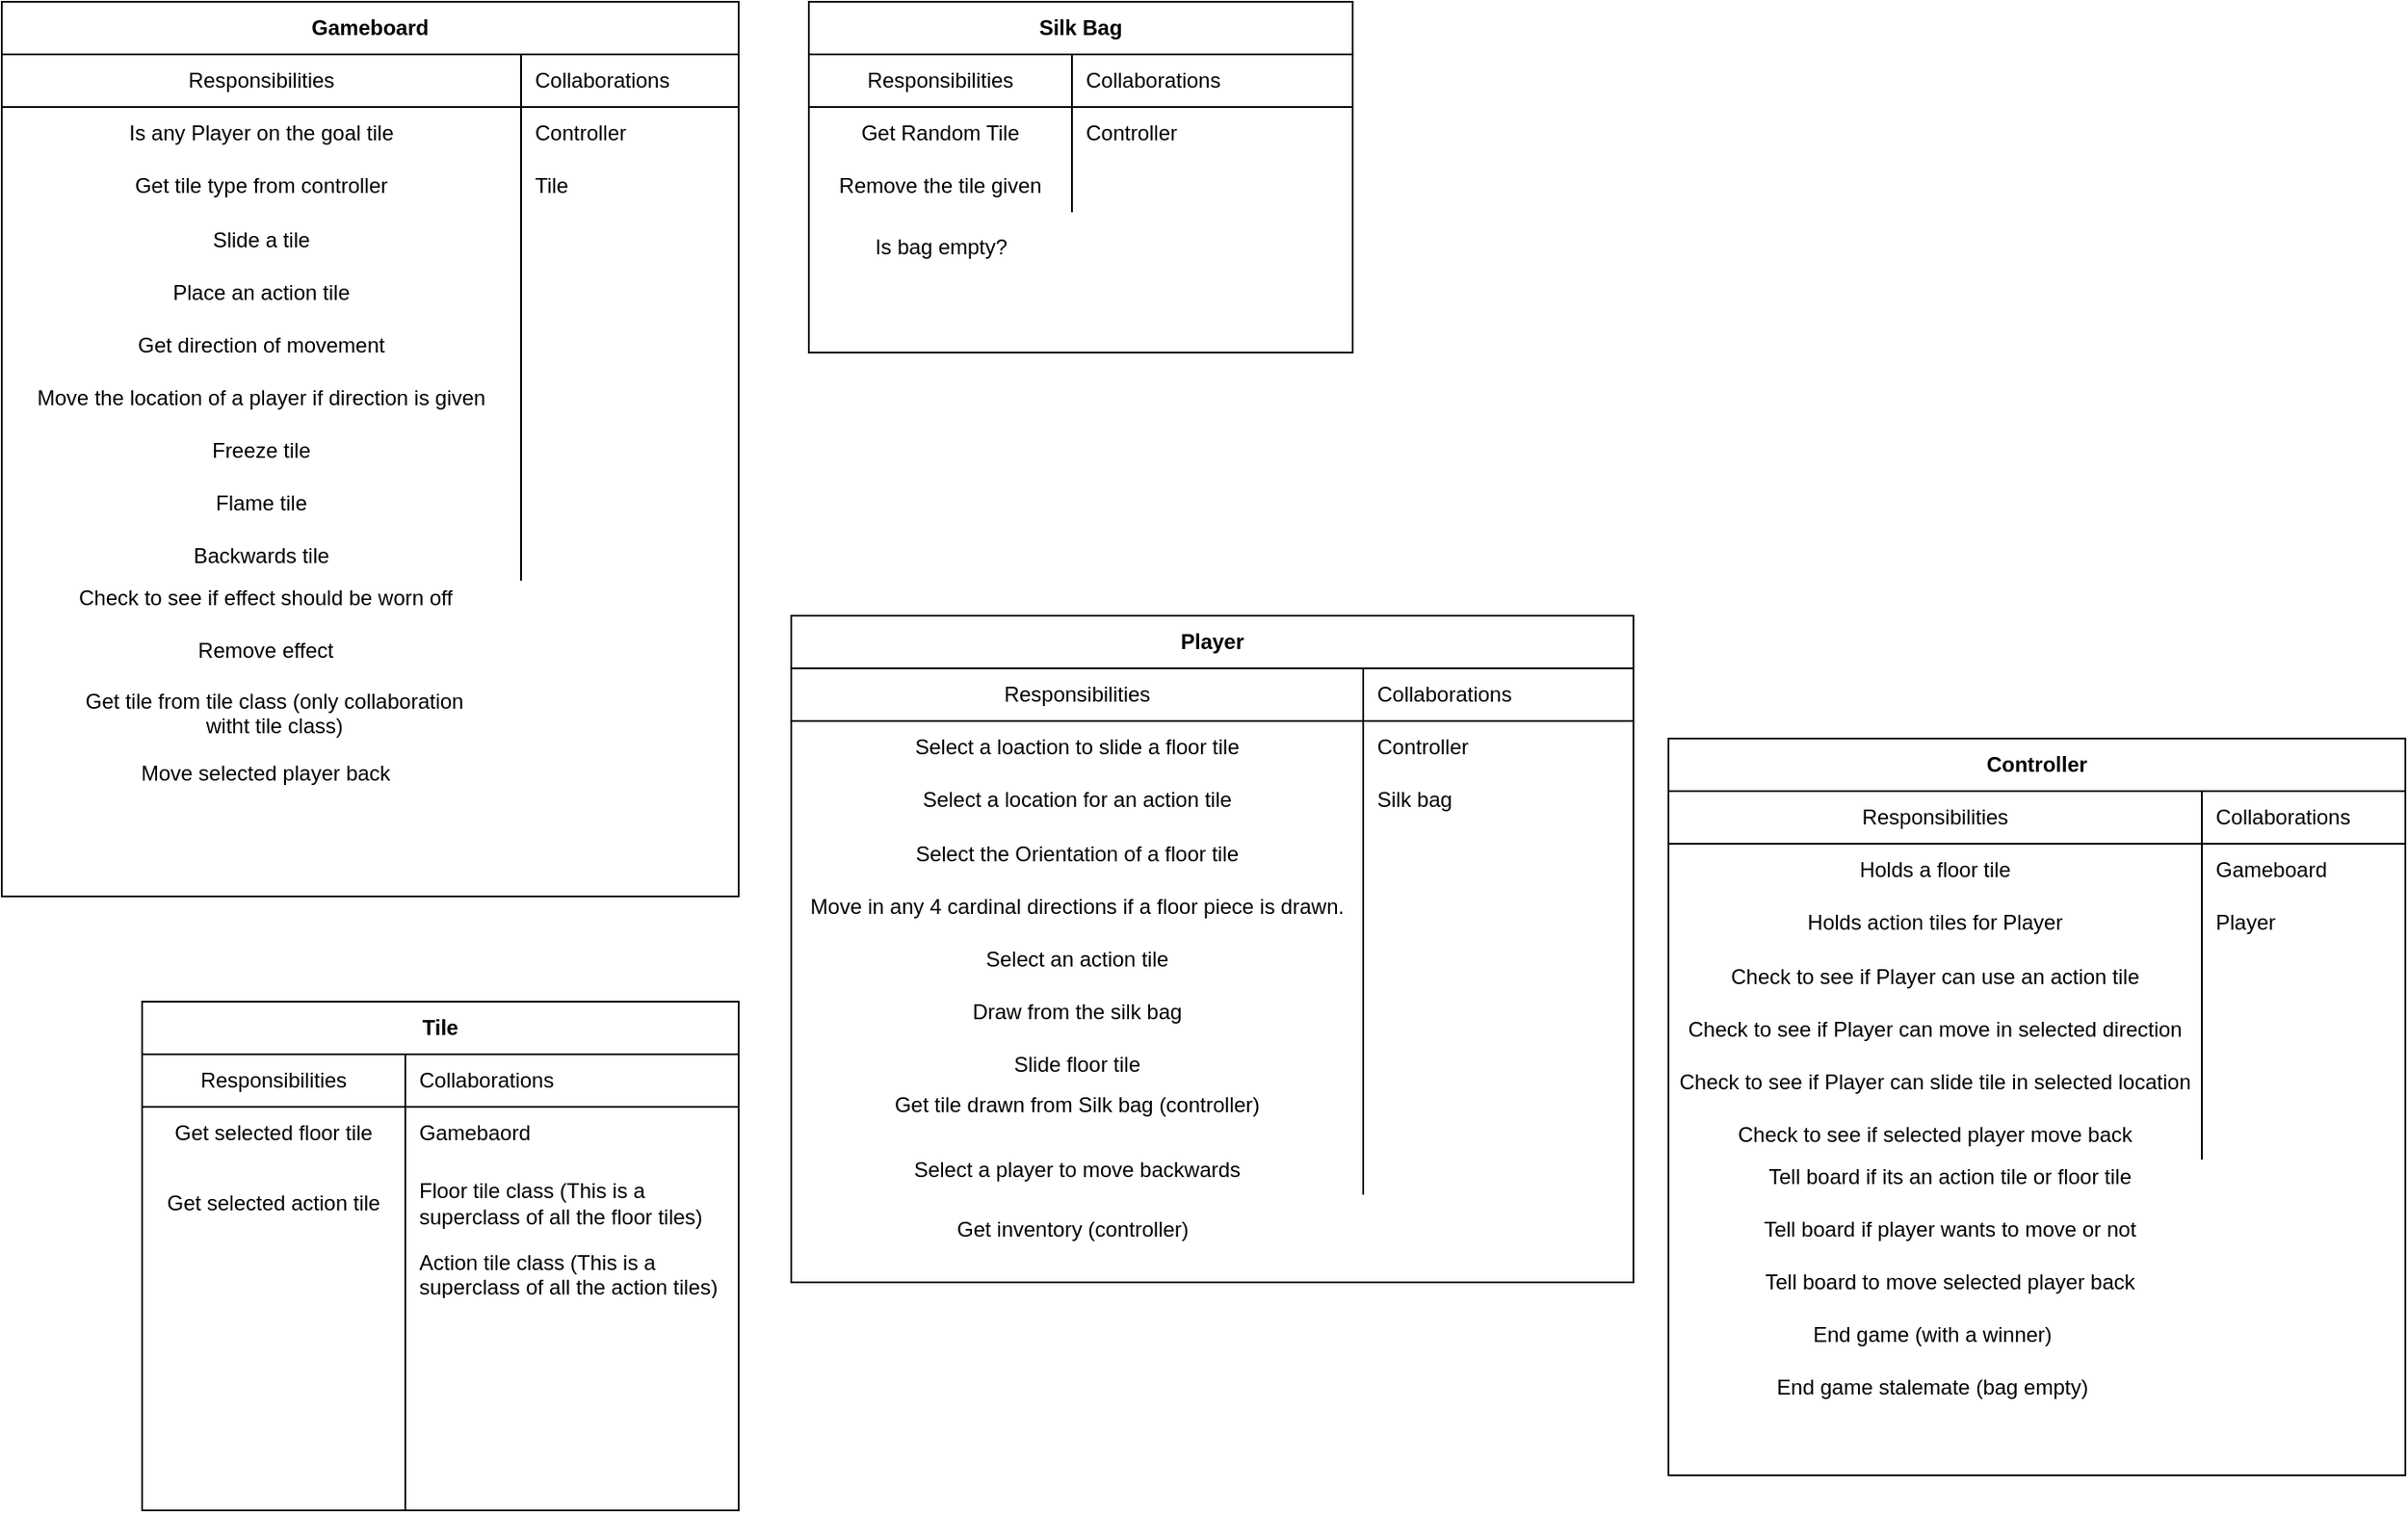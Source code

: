 <mxfile version="13.8.0" type="github"><diagram id="jdQ8MMCzgzIyr_RG6TEl" name="Page-1"><mxGraphModel dx="2062" dy="1161" grid="1" gridSize="10" guides="1" tooltips="1" connect="1" arrows="1" fold="1" page="1" pageScale="1" pageWidth="827" pageHeight="1169" math="0" shadow="0"><root><mxCell id="0"/><mxCell id="1" parent="0"/><mxCell id="tLHa-nuJV5bWE2vfmLjr-120" value="Controller" style="shape=table;html=1;whiteSpace=wrap;startSize=30;container=1;collapsible=0;childLayout=tableLayout;fixedRows=1;rowLines=0;fontStyle=1;align=center;" parent="1" vertex="1"><mxGeometry x="1040" y="460" width="420" height="420" as="geometry"/></mxCell><mxCell id="tLHa-nuJV5bWE2vfmLjr-121" value="" style="shape=partialRectangle;html=1;whiteSpace=wrap;collapsible=0;dropTarget=0;pointerEvents=0;fillColor=none;top=0;left=0;bottom=1;right=0;points=[[0,0.5],[1,0.5]];portConstraint=eastwest;" parent="tLHa-nuJV5bWE2vfmLjr-120" vertex="1"><mxGeometry y="30" width="420" height="30" as="geometry"/></mxCell><mxCell id="tLHa-nuJV5bWE2vfmLjr-122" value="Responsibilities" style="shape=partialRectangle;html=1;whiteSpace=wrap;connectable=0;fillColor=none;top=0;left=0;bottom=0;right=0;overflow=hidden;" parent="tLHa-nuJV5bWE2vfmLjr-121" vertex="1"><mxGeometry width="304" height="30" as="geometry"/></mxCell><mxCell id="tLHa-nuJV5bWE2vfmLjr-123" value="Collaborations" style="shape=partialRectangle;html=1;whiteSpace=wrap;connectable=0;fillColor=none;top=0;left=0;bottom=0;right=0;align=left;spacingLeft=6;overflow=hidden;" parent="tLHa-nuJV5bWE2vfmLjr-121" vertex="1"><mxGeometry x="304" width="116" height="30" as="geometry"/></mxCell><mxCell id="tLHa-nuJV5bWE2vfmLjr-124" value="" style="shape=partialRectangle;html=1;whiteSpace=wrap;collapsible=0;dropTarget=0;pointerEvents=0;fillColor=none;top=0;left=0;bottom=0;right=0;points=[[0,0.5],[1,0.5]];portConstraint=eastwest;" parent="tLHa-nuJV5bWE2vfmLjr-120" vertex="1"><mxGeometry y="60" width="420" height="30" as="geometry"/></mxCell><mxCell id="tLHa-nuJV5bWE2vfmLjr-125" value="Holds a floor tile" style="shape=partialRectangle;html=1;whiteSpace=wrap;connectable=0;fillColor=none;top=0;left=0;bottom=0;right=0;overflow=hidden;" parent="tLHa-nuJV5bWE2vfmLjr-124" vertex="1"><mxGeometry width="304" height="30" as="geometry"/></mxCell><mxCell id="tLHa-nuJV5bWE2vfmLjr-126" value="Gameboard" style="shape=partialRectangle;html=1;whiteSpace=wrap;connectable=0;fillColor=none;top=0;left=0;bottom=0;right=0;align=left;spacingLeft=6;overflow=hidden;" parent="tLHa-nuJV5bWE2vfmLjr-124" vertex="1"><mxGeometry x="304" width="116" height="30" as="geometry"/></mxCell><mxCell id="tLHa-nuJV5bWE2vfmLjr-127" value="" style="shape=partialRectangle;html=1;whiteSpace=wrap;collapsible=0;dropTarget=0;pointerEvents=0;fillColor=none;top=0;left=0;bottom=0;right=0;points=[[0,0.5],[1,0.5]];portConstraint=eastwest;" parent="tLHa-nuJV5bWE2vfmLjr-120" vertex="1"><mxGeometry y="90" width="420" height="30" as="geometry"/></mxCell><mxCell id="tLHa-nuJV5bWE2vfmLjr-128" value="Holds action tiles for Player" style="shape=partialRectangle;html=1;whiteSpace=wrap;connectable=0;fillColor=none;top=0;left=0;bottom=0;right=0;overflow=hidden;" parent="tLHa-nuJV5bWE2vfmLjr-127" vertex="1"><mxGeometry width="304" height="30" as="geometry"/></mxCell><mxCell id="tLHa-nuJV5bWE2vfmLjr-129" value="Player" style="shape=partialRectangle;html=1;whiteSpace=wrap;connectable=0;fillColor=none;top=0;left=0;bottom=0;right=0;align=left;spacingLeft=6;overflow=hidden;" parent="tLHa-nuJV5bWE2vfmLjr-127" vertex="1"><mxGeometry x="304" width="116" height="30" as="geometry"/></mxCell><mxCell id="tLHa-nuJV5bWE2vfmLjr-130" value="" style="shape=partialRectangle;collapsible=0;dropTarget=0;pointerEvents=0;fillColor=none;top=0;left=0;bottom=0;right=0;points=[[0,0.5],[1,0.5]];portConstraint=eastwest;align=left;" parent="tLHa-nuJV5bWE2vfmLjr-120" vertex="1"><mxGeometry y="120" width="420" height="30" as="geometry"/></mxCell><mxCell id="tLHa-nuJV5bWE2vfmLjr-131" value="Check to see if Player can use an action tile" style="shape=partialRectangle;connectable=0;fillColor=none;top=0;left=0;bottom=0;right=0;fontStyle=0;overflow=hidden;" parent="tLHa-nuJV5bWE2vfmLjr-130" vertex="1"><mxGeometry width="304" height="30" as="geometry"/></mxCell><mxCell id="tLHa-nuJV5bWE2vfmLjr-132" value="" style="shape=partialRectangle;connectable=0;fillColor=none;top=0;left=0;bottom=0;right=0;align=left;spacingLeft=6;fontStyle=0;overflow=hidden;" parent="tLHa-nuJV5bWE2vfmLjr-130" vertex="1"><mxGeometry x="304" width="116" height="30" as="geometry"/></mxCell><mxCell id="tLHa-nuJV5bWE2vfmLjr-133" value="" style="shape=partialRectangle;collapsible=0;dropTarget=0;pointerEvents=0;fillColor=none;top=0;left=0;bottom=0;right=0;points=[[0,0.5],[1,0.5]];portConstraint=eastwest;align=left;" parent="tLHa-nuJV5bWE2vfmLjr-120" vertex="1"><mxGeometry y="150" width="420" height="30" as="geometry"/></mxCell><mxCell id="tLHa-nuJV5bWE2vfmLjr-134" value="Check to see if Player can move in selected direction" style="shape=partialRectangle;connectable=0;fillColor=none;top=0;left=0;bottom=0;right=0;fontStyle=0;overflow=hidden;" parent="tLHa-nuJV5bWE2vfmLjr-133" vertex="1"><mxGeometry width="304" height="30" as="geometry"/></mxCell><mxCell id="tLHa-nuJV5bWE2vfmLjr-135" value="" style="shape=partialRectangle;connectable=0;fillColor=none;top=0;left=0;bottom=0;right=0;align=left;spacingLeft=6;fontStyle=0;overflow=hidden;" parent="tLHa-nuJV5bWE2vfmLjr-133" vertex="1"><mxGeometry x="304" width="116" height="30" as="geometry"/></mxCell><mxCell id="tLHa-nuJV5bWE2vfmLjr-136" value="" style="shape=partialRectangle;collapsible=0;dropTarget=0;pointerEvents=0;fillColor=none;top=0;left=0;bottom=0;right=0;points=[[0,0.5],[1,0.5]];portConstraint=eastwest;" parent="tLHa-nuJV5bWE2vfmLjr-120" vertex="1"><mxGeometry y="180" width="420" height="30" as="geometry"/></mxCell><mxCell id="tLHa-nuJV5bWE2vfmLjr-137" value="Check to see if Player can slide tile in selected location" style="shape=partialRectangle;connectable=0;fillColor=none;top=0;left=0;bottom=0;right=0;fontStyle=0;overflow=hidden;" parent="tLHa-nuJV5bWE2vfmLjr-136" vertex="1"><mxGeometry width="304" height="30" as="geometry"/></mxCell><mxCell id="tLHa-nuJV5bWE2vfmLjr-138" value="" style="shape=partialRectangle;connectable=0;fillColor=none;top=0;left=0;bottom=0;right=0;align=left;spacingLeft=6;fontStyle=0;overflow=hidden;" parent="tLHa-nuJV5bWE2vfmLjr-136" vertex="1"><mxGeometry x="304" width="116" height="30" as="geometry"/></mxCell><mxCell id="tLHa-nuJV5bWE2vfmLjr-139" value="" style="shape=partialRectangle;collapsible=0;dropTarget=0;pointerEvents=0;fillColor=none;top=0;left=0;bottom=0;right=0;points=[[0,0.5],[1,0.5]];portConstraint=eastwest;align=left;" parent="tLHa-nuJV5bWE2vfmLjr-120" vertex="1"><mxGeometry y="210" width="420" height="30" as="geometry"/></mxCell><mxCell id="tLHa-nuJV5bWE2vfmLjr-140" value="Check to see if selected player move back " style="shape=partialRectangle;connectable=0;fillColor=none;top=0;left=0;bottom=0;right=0;fontStyle=0;overflow=hidden;" parent="tLHa-nuJV5bWE2vfmLjr-139" vertex="1"><mxGeometry width="304" height="30" as="geometry"/></mxCell><mxCell id="tLHa-nuJV5bWE2vfmLjr-141" value="" style="shape=partialRectangle;connectable=0;fillColor=none;top=0;left=0;bottom=0;right=0;align=left;spacingLeft=6;fontStyle=0;overflow=hidden;" parent="tLHa-nuJV5bWE2vfmLjr-139" vertex="1"><mxGeometry x="304" width="116" height="30" as="geometry"/></mxCell><mxCell id="tLHa-nuJV5bWE2vfmLjr-1" value="Gameboard" style="shape=table;html=1;whiteSpace=wrap;startSize=30;container=1;collapsible=0;childLayout=tableLayout;fixedRows=1;rowLines=0;fontStyle=1;align=center;" parent="1" vertex="1"><mxGeometry x="90" y="40" width="420" height="510" as="geometry"/></mxCell><mxCell id="tLHa-nuJV5bWE2vfmLjr-2" value="" style="shape=partialRectangle;html=1;whiteSpace=wrap;collapsible=0;dropTarget=0;pointerEvents=0;fillColor=none;top=0;left=0;bottom=1;right=0;points=[[0,0.5],[1,0.5]];portConstraint=eastwest;" parent="tLHa-nuJV5bWE2vfmLjr-1" vertex="1"><mxGeometry y="30" width="420" height="30" as="geometry"/></mxCell><mxCell id="tLHa-nuJV5bWE2vfmLjr-3" value="Responsibilities" style="shape=partialRectangle;html=1;whiteSpace=wrap;connectable=0;fillColor=none;top=0;left=0;bottom=0;right=0;overflow=hidden;" parent="tLHa-nuJV5bWE2vfmLjr-2" vertex="1"><mxGeometry width="296" height="30" as="geometry"/></mxCell><mxCell id="tLHa-nuJV5bWE2vfmLjr-4" value="Collaborations" style="shape=partialRectangle;html=1;whiteSpace=wrap;connectable=0;fillColor=none;top=0;left=0;bottom=0;right=0;align=left;spacingLeft=6;overflow=hidden;" parent="tLHa-nuJV5bWE2vfmLjr-2" vertex="1"><mxGeometry x="296" width="124" height="30" as="geometry"/></mxCell><mxCell id="tLHa-nuJV5bWE2vfmLjr-5" value="" style="shape=partialRectangle;html=1;whiteSpace=wrap;collapsible=0;dropTarget=0;pointerEvents=0;fillColor=none;top=0;left=0;bottom=0;right=0;points=[[0,0.5],[1,0.5]];portConstraint=eastwest;" parent="tLHa-nuJV5bWE2vfmLjr-1" vertex="1"><mxGeometry y="60" width="420" height="30" as="geometry"/></mxCell><mxCell id="tLHa-nuJV5bWE2vfmLjr-6" value="Is any Player on the goal tile" style="shape=partialRectangle;html=1;whiteSpace=wrap;connectable=0;fillColor=none;top=0;left=0;bottom=0;right=0;overflow=hidden;" parent="tLHa-nuJV5bWE2vfmLjr-5" vertex="1"><mxGeometry width="296" height="30" as="geometry"/></mxCell><mxCell id="tLHa-nuJV5bWE2vfmLjr-7" value="Controller" style="shape=partialRectangle;html=1;whiteSpace=wrap;connectable=0;fillColor=none;top=0;left=0;bottom=0;right=0;align=left;spacingLeft=6;overflow=hidden;" parent="tLHa-nuJV5bWE2vfmLjr-5" vertex="1"><mxGeometry x="296" width="124" height="30" as="geometry"/></mxCell><mxCell id="tLHa-nuJV5bWE2vfmLjr-8" value="" style="shape=partialRectangle;html=1;whiteSpace=wrap;collapsible=0;dropTarget=0;pointerEvents=0;fillColor=none;top=0;left=0;bottom=0;right=0;points=[[0,0.5],[1,0.5]];portConstraint=eastwest;" parent="tLHa-nuJV5bWE2vfmLjr-1" vertex="1"><mxGeometry y="90" width="420" height="30" as="geometry"/></mxCell><mxCell id="tLHa-nuJV5bWE2vfmLjr-9" value="Get tile type from controller" style="shape=partialRectangle;html=1;whiteSpace=wrap;connectable=0;fillColor=none;top=0;left=0;bottom=0;right=0;overflow=hidden;" parent="tLHa-nuJV5bWE2vfmLjr-8" vertex="1"><mxGeometry width="296" height="30" as="geometry"/></mxCell><mxCell id="tLHa-nuJV5bWE2vfmLjr-10" value="Tile" style="shape=partialRectangle;html=1;whiteSpace=wrap;connectable=0;fillColor=none;top=0;left=0;bottom=0;right=0;align=left;spacingLeft=6;overflow=hidden;" parent="tLHa-nuJV5bWE2vfmLjr-8" vertex="1"><mxGeometry x="296" width="124" height="30" as="geometry"/></mxCell><mxCell id="tLHa-nuJV5bWE2vfmLjr-11" value="" style="shape=partialRectangle;collapsible=0;dropTarget=0;pointerEvents=0;fillColor=none;top=0;left=0;bottom=0;right=0;points=[[0,0.5],[1,0.5]];portConstraint=eastwest;align=left;" parent="tLHa-nuJV5bWE2vfmLjr-1" vertex="1"><mxGeometry y="120" width="420" height="30" as="geometry"/></mxCell><mxCell id="tLHa-nuJV5bWE2vfmLjr-12" value="Slide a tile" style="shape=partialRectangle;connectable=0;fillColor=none;top=0;left=0;bottom=0;right=0;fontStyle=0;overflow=hidden;" parent="tLHa-nuJV5bWE2vfmLjr-11" vertex="1"><mxGeometry width="296" height="30" as="geometry"/></mxCell><mxCell id="tLHa-nuJV5bWE2vfmLjr-13" value="" style="shape=partialRectangle;connectable=0;fillColor=none;top=0;left=0;bottom=0;right=0;align=left;spacingLeft=6;fontStyle=0;overflow=hidden;" parent="tLHa-nuJV5bWE2vfmLjr-11" vertex="1"><mxGeometry x="296" width="124" height="30" as="geometry"/></mxCell><mxCell id="tLHa-nuJV5bWE2vfmLjr-14" value="" style="shape=partialRectangle;collapsible=0;dropTarget=0;pointerEvents=0;fillColor=none;top=0;left=0;bottom=0;right=0;points=[[0,0.5],[1,0.5]];portConstraint=eastwest;align=left;" parent="tLHa-nuJV5bWE2vfmLjr-1" vertex="1"><mxGeometry y="150" width="420" height="30" as="geometry"/></mxCell><mxCell id="tLHa-nuJV5bWE2vfmLjr-15" value="Place an action tile" style="shape=partialRectangle;connectable=0;fillColor=none;top=0;left=0;bottom=0;right=0;fontStyle=0;overflow=hidden;" parent="tLHa-nuJV5bWE2vfmLjr-14" vertex="1"><mxGeometry width="296" height="30" as="geometry"/></mxCell><mxCell id="tLHa-nuJV5bWE2vfmLjr-16" value="" style="shape=partialRectangle;connectable=0;fillColor=none;top=0;left=0;bottom=0;right=0;align=left;spacingLeft=6;fontStyle=0;overflow=hidden;" parent="tLHa-nuJV5bWE2vfmLjr-14" vertex="1"><mxGeometry x="296" width="124" height="30" as="geometry"/></mxCell><mxCell id="tLHa-nuJV5bWE2vfmLjr-17" value="" style="shape=partialRectangle;collapsible=0;dropTarget=0;pointerEvents=0;fillColor=none;top=0;left=0;bottom=0;right=0;points=[[0,0.5],[1,0.5]];portConstraint=eastwest;" parent="tLHa-nuJV5bWE2vfmLjr-1" vertex="1"><mxGeometry y="180" width="420" height="30" as="geometry"/></mxCell><mxCell id="tLHa-nuJV5bWE2vfmLjr-18" value="Get direction of movement" style="shape=partialRectangle;connectable=0;fillColor=none;top=0;left=0;bottom=0;right=0;fontStyle=0;overflow=hidden;" parent="tLHa-nuJV5bWE2vfmLjr-17" vertex="1"><mxGeometry width="296" height="30" as="geometry"/></mxCell><mxCell id="tLHa-nuJV5bWE2vfmLjr-19" value="" style="shape=partialRectangle;connectable=0;fillColor=none;top=0;left=0;bottom=0;right=0;align=left;spacingLeft=6;fontStyle=0;overflow=hidden;" parent="tLHa-nuJV5bWE2vfmLjr-17" vertex="1"><mxGeometry x="296" width="124" height="30" as="geometry"/></mxCell><mxCell id="tLHa-nuJV5bWE2vfmLjr-20" value="" style="shape=partialRectangle;collapsible=0;dropTarget=0;pointerEvents=0;fillColor=none;top=0;left=0;bottom=0;right=0;points=[[0,0.5],[1,0.5]];portConstraint=eastwest;align=left;" parent="tLHa-nuJV5bWE2vfmLjr-1" vertex="1"><mxGeometry y="210" width="420" height="30" as="geometry"/></mxCell><mxCell id="tLHa-nuJV5bWE2vfmLjr-21" value="Move the location of a player if direction is given" style="shape=partialRectangle;connectable=0;fillColor=none;top=0;left=0;bottom=0;right=0;fontStyle=0;overflow=hidden;" parent="tLHa-nuJV5bWE2vfmLjr-20" vertex="1"><mxGeometry width="296" height="30" as="geometry"/></mxCell><mxCell id="tLHa-nuJV5bWE2vfmLjr-22" value="" style="shape=partialRectangle;connectable=0;fillColor=none;top=0;left=0;bottom=0;right=0;align=left;spacingLeft=6;fontStyle=0;overflow=hidden;" parent="tLHa-nuJV5bWE2vfmLjr-20" vertex="1"><mxGeometry x="296" width="124" height="30" as="geometry"/></mxCell><mxCell id="tLHa-nuJV5bWE2vfmLjr-23" value="" style="shape=partialRectangle;collapsible=0;dropTarget=0;pointerEvents=0;fillColor=none;top=0;left=0;bottom=0;right=0;points=[[0,0.5],[1,0.5]];portConstraint=eastwest;align=left;" parent="tLHa-nuJV5bWE2vfmLjr-1" vertex="1"><mxGeometry y="240" width="420" height="30" as="geometry"/></mxCell><mxCell id="tLHa-nuJV5bWE2vfmLjr-24" value="Freeze tile" style="shape=partialRectangle;connectable=0;fillColor=none;top=0;left=0;bottom=0;right=0;fontStyle=0;overflow=hidden;" parent="tLHa-nuJV5bWE2vfmLjr-23" vertex="1"><mxGeometry width="296" height="30" as="geometry"/></mxCell><mxCell id="tLHa-nuJV5bWE2vfmLjr-25" value="" style="shape=partialRectangle;connectable=0;fillColor=none;top=0;left=0;bottom=0;right=0;align=left;spacingLeft=6;fontStyle=0;overflow=hidden;" parent="tLHa-nuJV5bWE2vfmLjr-23" vertex="1"><mxGeometry x="296" width="124" height="30" as="geometry"/></mxCell><mxCell id="tLHa-nuJV5bWE2vfmLjr-26" value="" style="shape=partialRectangle;collapsible=0;dropTarget=0;pointerEvents=0;fillColor=none;top=0;left=0;bottom=0;right=0;points=[[0,0.5],[1,0.5]];portConstraint=eastwest;align=left;" parent="tLHa-nuJV5bWE2vfmLjr-1" vertex="1"><mxGeometry y="270" width="420" height="30" as="geometry"/></mxCell><mxCell id="tLHa-nuJV5bWE2vfmLjr-27" value="Flame tile" style="shape=partialRectangle;connectable=0;fillColor=none;top=0;left=0;bottom=0;right=0;fontStyle=0;overflow=hidden;" parent="tLHa-nuJV5bWE2vfmLjr-26" vertex="1"><mxGeometry width="296" height="30" as="geometry"/></mxCell><mxCell id="tLHa-nuJV5bWE2vfmLjr-28" value="" style="shape=partialRectangle;connectable=0;fillColor=none;top=0;left=0;bottom=0;right=0;align=left;spacingLeft=6;fontStyle=0;overflow=hidden;" parent="tLHa-nuJV5bWE2vfmLjr-26" vertex="1"><mxGeometry x="296" width="124" height="30" as="geometry"/></mxCell><mxCell id="tLHa-nuJV5bWE2vfmLjr-29" value="" style="shape=partialRectangle;collapsible=0;dropTarget=0;pointerEvents=0;fillColor=none;top=0;left=0;bottom=0;right=0;points=[[0,0.5],[1,0.5]];portConstraint=eastwest;align=left;" parent="tLHa-nuJV5bWE2vfmLjr-1" vertex="1"><mxGeometry y="300" width="420" height="30" as="geometry"/></mxCell><mxCell id="tLHa-nuJV5bWE2vfmLjr-30" value="Backwards tile" style="shape=partialRectangle;connectable=0;fillColor=none;top=0;left=0;bottom=0;right=0;fontStyle=0;overflow=hidden;" parent="tLHa-nuJV5bWE2vfmLjr-29" vertex="1"><mxGeometry width="296" height="30" as="geometry"/></mxCell><mxCell id="tLHa-nuJV5bWE2vfmLjr-31" value="" style="shape=partialRectangle;connectable=0;fillColor=none;top=0;left=0;bottom=0;right=0;align=left;spacingLeft=6;fontStyle=0;overflow=hidden;" parent="tLHa-nuJV5bWE2vfmLjr-29" vertex="1"><mxGeometry x="296" width="124" height="30" as="geometry"/></mxCell><mxCell id="tLHa-nuJV5bWE2vfmLjr-145" value="Tell board if player wants to move or not" style="text;html=1;align=center;verticalAlign=middle;resizable=0;points=[];autosize=1;" parent="1" vertex="1"><mxGeometry x="1085" y="730" width="230" height="20" as="geometry"/></mxCell><mxCell id="tLHa-nuJV5bWE2vfmLjr-146" value="Check to see if effect should be worn off" style="text;html=1;align=center;verticalAlign=middle;resizable=0;points=[];autosize=1;" parent="1" vertex="1"><mxGeometry x="125" y="370" width="230" height="20" as="geometry"/></mxCell><mxCell id="tLHa-nuJV5bWE2vfmLjr-147" value="Remove effect" style="text;html=1;align=center;verticalAlign=middle;resizable=0;points=[];autosize=1;" parent="1" vertex="1"><mxGeometry x="195" y="400" width="90" height="20" as="geometry"/></mxCell><mxCell id="tLHa-nuJV5bWE2vfmLjr-149" value="Get tile from tile class (only collaboration&lt;br&gt;witht tile class)&lt;div&gt;&lt;br&gt;&lt;br&gt;&lt;/div&gt;" style="text;html=1;align=center;verticalAlign=middle;resizable=0;points=[];autosize=1;" parent="1" vertex="1"><mxGeometry x="125" y="430" width="240" height="60" as="geometry"/></mxCell><mxCell id="tLHa-nuJV5bWE2vfmLjr-150" value="Tell board to move selected player back" style="text;html=1;align=center;verticalAlign=middle;resizable=0;points=[];autosize=1;" parent="1" vertex="1"><mxGeometry x="1085" y="760" width="230" height="20" as="geometry"/></mxCell><mxCell id="tLHa-nuJV5bWE2vfmLjr-64" value="Tile" style="shape=table;html=1;whiteSpace=wrap;startSize=30;container=1;collapsible=0;childLayout=tableLayout;fixedRows=1;rowLines=0;fontStyle=1;align=center;" parent="1" vertex="1"><mxGeometry x="170" y="610" width="340" height="290" as="geometry"/></mxCell><mxCell id="tLHa-nuJV5bWE2vfmLjr-65" value="" style="shape=partialRectangle;html=1;whiteSpace=wrap;collapsible=0;dropTarget=0;pointerEvents=0;fillColor=none;top=0;left=0;bottom=1;right=0;points=[[0,0.5],[1,0.5]];portConstraint=eastwest;" parent="tLHa-nuJV5bWE2vfmLjr-64" vertex="1"><mxGeometry y="30" width="340" height="30" as="geometry"/></mxCell><mxCell id="tLHa-nuJV5bWE2vfmLjr-66" value="Responsibilities" style="shape=partialRectangle;html=1;whiteSpace=wrap;connectable=0;fillColor=none;top=0;left=0;bottom=0;right=0;overflow=hidden;" parent="tLHa-nuJV5bWE2vfmLjr-65" vertex="1"><mxGeometry width="150" height="30" as="geometry"/></mxCell><mxCell id="tLHa-nuJV5bWE2vfmLjr-67" value="Collaborations" style="shape=partialRectangle;html=1;whiteSpace=wrap;connectable=0;fillColor=none;top=0;left=0;bottom=0;right=0;align=left;spacingLeft=6;overflow=hidden;" parent="tLHa-nuJV5bWE2vfmLjr-65" vertex="1"><mxGeometry x="150" width="190" height="30" as="geometry"/></mxCell><mxCell id="tLHa-nuJV5bWE2vfmLjr-68" value="" style="shape=partialRectangle;html=1;whiteSpace=wrap;collapsible=0;dropTarget=0;pointerEvents=0;fillColor=none;top=0;left=0;bottom=0;right=0;points=[[0,0.5],[1,0.5]];portConstraint=eastwest;" parent="tLHa-nuJV5bWE2vfmLjr-64" vertex="1"><mxGeometry y="60" width="340" height="30" as="geometry"/></mxCell><mxCell id="tLHa-nuJV5bWE2vfmLjr-69" value="Get selected floor tile" style="shape=partialRectangle;html=1;whiteSpace=wrap;connectable=0;fillColor=none;top=0;left=0;bottom=0;right=0;overflow=hidden;" parent="tLHa-nuJV5bWE2vfmLjr-68" vertex="1"><mxGeometry width="150" height="30" as="geometry"/></mxCell><mxCell id="tLHa-nuJV5bWE2vfmLjr-70" value="Gamebaord" style="shape=partialRectangle;html=1;whiteSpace=wrap;connectable=0;fillColor=none;top=0;left=0;bottom=0;right=0;align=left;spacingLeft=6;overflow=hidden;" parent="tLHa-nuJV5bWE2vfmLjr-68" vertex="1"><mxGeometry x="150" width="190" height="30" as="geometry"/></mxCell><mxCell id="tLHa-nuJV5bWE2vfmLjr-71" value="" style="shape=partialRectangle;html=1;whiteSpace=wrap;collapsible=0;dropTarget=0;pointerEvents=0;fillColor=none;top=0;left=0;bottom=0;right=0;points=[[0,0.5],[1,0.5]];portConstraint=eastwest;" parent="tLHa-nuJV5bWE2vfmLjr-64" vertex="1"><mxGeometry y="90" width="340" height="50" as="geometry"/></mxCell><mxCell id="tLHa-nuJV5bWE2vfmLjr-72" value="Get selected action tile" style="shape=partialRectangle;html=1;whiteSpace=wrap;connectable=0;fillColor=none;top=0;left=0;bottom=0;right=0;overflow=hidden;" parent="tLHa-nuJV5bWE2vfmLjr-71" vertex="1"><mxGeometry width="150" height="50" as="geometry"/></mxCell><mxCell id="tLHa-nuJV5bWE2vfmLjr-73" value="Floor tile class (This is a superclass of all the floor tiles)" style="shape=partialRectangle;html=1;whiteSpace=wrap;connectable=0;fillColor=none;top=0;left=0;bottom=0;right=0;align=left;spacingLeft=6;overflow=hidden;" parent="tLHa-nuJV5bWE2vfmLjr-71" vertex="1"><mxGeometry x="150" width="190" height="50" as="geometry"/></mxCell><mxCell id="tLHa-nuJV5bWE2vfmLjr-74" value="" style="shape=partialRectangle;collapsible=0;dropTarget=0;pointerEvents=0;fillColor=none;top=0;left=0;bottom=0;right=0;points=[[0,0.5],[1,0.5]];portConstraint=eastwest;align=left;" parent="tLHa-nuJV5bWE2vfmLjr-64" vertex="1"><mxGeometry y="140" width="340" height="30" as="geometry"/></mxCell><mxCell id="tLHa-nuJV5bWE2vfmLjr-75" value="" style="shape=partialRectangle;connectable=0;fillColor=none;top=0;left=0;bottom=0;right=0;fontStyle=0;overflow=hidden;" parent="tLHa-nuJV5bWE2vfmLjr-74" vertex="1"><mxGeometry width="150" height="30" as="geometry"/></mxCell><mxCell id="tLHa-nuJV5bWE2vfmLjr-76" value="Action tile class (This is a&#xA;superclass of all the action tiles)&#xA;" style="shape=partialRectangle;connectable=0;fillColor=none;top=0;left=0;bottom=0;right=0;align=left;spacingLeft=6;fontStyle=0;overflow=hidden;" parent="tLHa-nuJV5bWE2vfmLjr-74" vertex="1"><mxGeometry x="150" width="190" height="30" as="geometry"/></mxCell><mxCell id="tLHa-nuJV5bWE2vfmLjr-77" style="shape=partialRectangle;collapsible=0;dropTarget=0;pointerEvents=0;fillColor=none;top=0;left=0;bottom=0;right=0;points=[[0,0.5],[1,0.5]];portConstraint=eastwest;align=left;" parent="tLHa-nuJV5bWE2vfmLjr-64" vertex="1"><mxGeometry y="170" width="340" height="30" as="geometry"/></mxCell><mxCell id="tLHa-nuJV5bWE2vfmLjr-78" value="" style="shape=partialRectangle;connectable=0;fillColor=none;top=0;left=0;bottom=0;right=0;fontStyle=0;overflow=hidden;" parent="tLHa-nuJV5bWE2vfmLjr-77" vertex="1"><mxGeometry width="150" height="30" as="geometry"/></mxCell><mxCell id="tLHa-nuJV5bWE2vfmLjr-79" style="shape=partialRectangle;connectable=0;fillColor=none;top=0;left=0;bottom=0;right=0;align=left;spacingLeft=6;fontStyle=0;overflow=hidden;" parent="tLHa-nuJV5bWE2vfmLjr-77" vertex="1"><mxGeometry x="150" width="190" height="30" as="geometry"/></mxCell><mxCell id="tLHa-nuJV5bWE2vfmLjr-80" style="shape=partialRectangle;collapsible=0;dropTarget=0;pointerEvents=0;fillColor=none;top=0;left=0;bottom=0;right=0;points=[[0,0.5],[1,0.5]];portConstraint=eastwest;align=left;" parent="tLHa-nuJV5bWE2vfmLjr-64" vertex="1"><mxGeometry y="200" width="340" height="30" as="geometry"/></mxCell><mxCell id="tLHa-nuJV5bWE2vfmLjr-81" value="" style="shape=partialRectangle;connectable=0;fillColor=none;top=0;left=0;bottom=0;right=0;fontStyle=0;overflow=hidden;" parent="tLHa-nuJV5bWE2vfmLjr-80" vertex="1"><mxGeometry width="150" height="30" as="geometry"/></mxCell><mxCell id="tLHa-nuJV5bWE2vfmLjr-82" style="shape=partialRectangle;connectable=0;fillColor=none;top=0;left=0;bottom=0;right=0;align=left;spacingLeft=6;fontStyle=0;overflow=hidden;" parent="tLHa-nuJV5bWE2vfmLjr-80" vertex="1"><mxGeometry x="150" width="190" height="30" as="geometry"/></mxCell><mxCell id="tLHa-nuJV5bWE2vfmLjr-83" value="" style="shape=partialRectangle;collapsible=0;dropTarget=0;pointerEvents=0;fillColor=none;top=0;left=0;bottom=0;right=0;points=[[0,0.5],[1,0.5]];portConstraint=eastwest;align=left;" parent="tLHa-nuJV5bWE2vfmLjr-64" vertex="1"><mxGeometry y="230" width="340" height="30" as="geometry"/></mxCell><mxCell id="tLHa-nuJV5bWE2vfmLjr-84" value="" style="shape=partialRectangle;connectable=0;fillColor=none;top=0;left=0;bottom=0;right=0;fontStyle=0;overflow=hidden;" parent="tLHa-nuJV5bWE2vfmLjr-83" vertex="1"><mxGeometry width="150" height="30" as="geometry"/></mxCell><mxCell id="tLHa-nuJV5bWE2vfmLjr-85" value="" style="shape=partialRectangle;connectable=0;fillColor=none;top=0;left=0;bottom=0;right=0;align=left;spacingLeft=6;fontStyle=0;overflow=hidden;" parent="tLHa-nuJV5bWE2vfmLjr-83" vertex="1"><mxGeometry x="150" width="190" height="30" as="geometry"/></mxCell><mxCell id="tLHa-nuJV5bWE2vfmLjr-86" value="" style="shape=partialRectangle;collapsible=0;dropTarget=0;pointerEvents=0;fillColor=none;top=0;left=0;bottom=0;right=0;points=[[0,0.5],[1,0.5]];portConstraint=eastwest;align=left;" parent="tLHa-nuJV5bWE2vfmLjr-64" vertex="1"><mxGeometry y="260" width="340" height="30" as="geometry"/></mxCell><mxCell id="tLHa-nuJV5bWE2vfmLjr-87" value="" style="shape=partialRectangle;connectable=0;fillColor=none;top=0;left=0;bottom=0;right=0;fontStyle=0;overflow=hidden;" parent="tLHa-nuJV5bWE2vfmLjr-86" vertex="1"><mxGeometry width="150" height="30" as="geometry"/></mxCell><mxCell id="tLHa-nuJV5bWE2vfmLjr-88" value="" style="shape=partialRectangle;connectable=0;fillColor=none;top=0;left=0;bottom=0;right=0;align=left;spacingLeft=6;fontStyle=0;overflow=hidden;" parent="tLHa-nuJV5bWE2vfmLjr-86" vertex="1"><mxGeometry x="150" width="190" height="30" as="geometry"/></mxCell><mxCell id="tLHa-nuJV5bWE2vfmLjr-152" value="Move selected player back" style="text;html=1;align=center;verticalAlign=middle;resizable=0;points=[];autosize=1;" parent="1" vertex="1"><mxGeometry x="160" y="470" width="160" height="20" as="geometry"/></mxCell><mxCell id="tLHa-nuJV5bWE2vfmLjr-154" value="Tell board if its an action tile or floor tile" style="text;html=1;align=center;verticalAlign=middle;resizable=0;points=[];autosize=1;" parent="1" vertex="1"><mxGeometry x="1085" y="700" width="230" height="20" as="geometry"/></mxCell><mxCell id="tLHa-nuJV5bWE2vfmLjr-32" value="Silk Bag" style="shape=table;html=1;whiteSpace=wrap;startSize=30;container=1;collapsible=0;childLayout=tableLayout;fixedRows=1;rowLines=0;fontStyle=1;align=center;" parent="1" vertex="1"><mxGeometry x="550" y="40" width="310" height="200" as="geometry"/></mxCell><mxCell id="tLHa-nuJV5bWE2vfmLjr-33" value="" style="shape=partialRectangle;html=1;whiteSpace=wrap;collapsible=0;dropTarget=0;pointerEvents=0;fillColor=none;top=0;left=0;bottom=1;right=0;points=[[0,0.5],[1,0.5]];portConstraint=eastwest;" parent="tLHa-nuJV5bWE2vfmLjr-32" vertex="1"><mxGeometry y="30" width="310" height="30" as="geometry"/></mxCell><mxCell id="tLHa-nuJV5bWE2vfmLjr-34" value="Responsibilities" style="shape=partialRectangle;html=1;whiteSpace=wrap;connectable=0;fillColor=none;top=0;left=0;bottom=0;right=0;overflow=hidden;" parent="tLHa-nuJV5bWE2vfmLjr-33" vertex="1"><mxGeometry width="150" height="30" as="geometry"/></mxCell><mxCell id="tLHa-nuJV5bWE2vfmLjr-35" value="Collaborations" style="shape=partialRectangle;html=1;whiteSpace=wrap;connectable=0;fillColor=none;top=0;left=0;bottom=0;right=0;align=left;spacingLeft=6;overflow=hidden;" parent="tLHa-nuJV5bWE2vfmLjr-33" vertex="1"><mxGeometry x="150" width="160" height="30" as="geometry"/></mxCell><mxCell id="tLHa-nuJV5bWE2vfmLjr-36" value="" style="shape=partialRectangle;html=1;whiteSpace=wrap;collapsible=0;dropTarget=0;pointerEvents=0;fillColor=none;top=0;left=0;bottom=0;right=0;points=[[0,0.5],[1,0.5]];portConstraint=eastwest;" parent="tLHa-nuJV5bWE2vfmLjr-32" vertex="1"><mxGeometry y="60" width="310" height="30" as="geometry"/></mxCell><mxCell id="tLHa-nuJV5bWE2vfmLjr-37" value="Get Random Tile" style="shape=partialRectangle;html=1;whiteSpace=wrap;connectable=0;fillColor=none;top=0;left=0;bottom=0;right=0;overflow=hidden;" parent="tLHa-nuJV5bWE2vfmLjr-36" vertex="1"><mxGeometry width="150" height="30" as="geometry"/></mxCell><mxCell id="tLHa-nuJV5bWE2vfmLjr-38" value="Controller" style="shape=partialRectangle;html=1;whiteSpace=wrap;connectable=0;fillColor=none;top=0;left=0;bottom=0;right=0;align=left;spacingLeft=6;overflow=hidden;" parent="tLHa-nuJV5bWE2vfmLjr-36" vertex="1"><mxGeometry x="150" width="160" height="30" as="geometry"/></mxCell><mxCell id="tLHa-nuJV5bWE2vfmLjr-39" value="" style="shape=partialRectangle;html=1;whiteSpace=wrap;collapsible=0;dropTarget=0;pointerEvents=0;fillColor=none;top=0;left=0;bottom=0;right=0;points=[[0,0.5],[1,0.5]];portConstraint=eastwest;" parent="tLHa-nuJV5bWE2vfmLjr-32" vertex="1"><mxGeometry y="90" width="310" height="30" as="geometry"/></mxCell><mxCell id="tLHa-nuJV5bWE2vfmLjr-40" value="Remove the tile given" style="shape=partialRectangle;html=1;whiteSpace=wrap;connectable=0;fillColor=none;top=0;left=0;bottom=0;right=0;overflow=hidden;" parent="tLHa-nuJV5bWE2vfmLjr-39" vertex="1"><mxGeometry width="150" height="30" as="geometry"/></mxCell><mxCell id="tLHa-nuJV5bWE2vfmLjr-41" value="" style="shape=partialRectangle;html=1;whiteSpace=wrap;connectable=0;fillColor=none;top=0;left=0;bottom=0;right=0;align=left;spacingLeft=6;overflow=hidden;" parent="tLHa-nuJV5bWE2vfmLjr-39" vertex="1"><mxGeometry x="150" width="160" height="30" as="geometry"/></mxCell><mxCell id="tLHa-nuJV5bWE2vfmLjr-89" value="Player" style="shape=table;html=1;whiteSpace=wrap;startSize=30;container=1;collapsible=0;childLayout=tableLayout;fixedRows=1;rowLines=0;fontStyle=1;align=center;" parent="1" vertex="1"><mxGeometry x="540" y="390" width="480" height="380" as="geometry"/></mxCell><mxCell id="tLHa-nuJV5bWE2vfmLjr-90" value="" style="shape=partialRectangle;html=1;whiteSpace=wrap;collapsible=0;dropTarget=0;pointerEvents=0;fillColor=none;top=0;left=0;bottom=1;right=0;points=[[0,0.5],[1,0.5]];portConstraint=eastwest;" parent="tLHa-nuJV5bWE2vfmLjr-89" vertex="1"><mxGeometry y="30" width="480" height="30" as="geometry"/></mxCell><mxCell id="tLHa-nuJV5bWE2vfmLjr-91" value="Responsibilities" style="shape=partialRectangle;html=1;whiteSpace=wrap;connectable=0;fillColor=none;top=0;left=0;bottom=0;right=0;overflow=hidden;" parent="tLHa-nuJV5bWE2vfmLjr-90" vertex="1"><mxGeometry width="326" height="30" as="geometry"/></mxCell><mxCell id="tLHa-nuJV5bWE2vfmLjr-92" value="Collaborations" style="shape=partialRectangle;html=1;whiteSpace=wrap;connectable=0;fillColor=none;top=0;left=0;bottom=0;right=0;align=left;spacingLeft=6;overflow=hidden;" parent="tLHa-nuJV5bWE2vfmLjr-90" vertex="1"><mxGeometry x="326" width="154" height="30" as="geometry"/></mxCell><mxCell id="tLHa-nuJV5bWE2vfmLjr-93" value="" style="shape=partialRectangle;html=1;whiteSpace=wrap;collapsible=0;dropTarget=0;pointerEvents=0;fillColor=none;top=0;left=0;bottom=0;right=0;points=[[0,0.5],[1,0.5]];portConstraint=eastwest;" parent="tLHa-nuJV5bWE2vfmLjr-89" vertex="1"><mxGeometry y="60" width="480" height="30" as="geometry"/></mxCell><mxCell id="tLHa-nuJV5bWE2vfmLjr-94" value="Select a loaction to slide a floor tile" style="shape=partialRectangle;html=1;whiteSpace=wrap;connectable=0;fillColor=none;top=0;left=0;bottom=0;right=0;overflow=hidden;" parent="tLHa-nuJV5bWE2vfmLjr-93" vertex="1"><mxGeometry width="326" height="30" as="geometry"/></mxCell><mxCell id="tLHa-nuJV5bWE2vfmLjr-95" value="Controller" style="shape=partialRectangle;html=1;whiteSpace=wrap;connectable=0;fillColor=none;top=0;left=0;bottom=0;right=0;align=left;spacingLeft=6;overflow=hidden;" parent="tLHa-nuJV5bWE2vfmLjr-93" vertex="1"><mxGeometry x="326" width="154" height="30" as="geometry"/></mxCell><mxCell id="tLHa-nuJV5bWE2vfmLjr-96" value="" style="shape=partialRectangle;html=1;whiteSpace=wrap;collapsible=0;dropTarget=0;pointerEvents=0;fillColor=none;top=0;left=0;bottom=0;right=0;points=[[0,0.5],[1,0.5]];portConstraint=eastwest;" parent="tLHa-nuJV5bWE2vfmLjr-89" vertex="1"><mxGeometry y="90" width="480" height="30" as="geometry"/></mxCell><mxCell id="tLHa-nuJV5bWE2vfmLjr-97" value="Select a location for an action tile " style="shape=partialRectangle;html=1;whiteSpace=wrap;connectable=0;fillColor=none;top=0;left=0;bottom=0;right=0;overflow=hidden;" parent="tLHa-nuJV5bWE2vfmLjr-96" vertex="1"><mxGeometry width="326" height="30" as="geometry"/></mxCell><mxCell id="tLHa-nuJV5bWE2vfmLjr-98" value="Silk bag" style="shape=partialRectangle;html=1;whiteSpace=wrap;connectable=0;fillColor=none;top=0;left=0;bottom=0;right=0;align=left;spacingLeft=6;overflow=hidden;" parent="tLHa-nuJV5bWE2vfmLjr-96" vertex="1"><mxGeometry x="326" width="154" height="30" as="geometry"/></mxCell><mxCell id="tLHa-nuJV5bWE2vfmLjr-99" value="" style="shape=partialRectangle;collapsible=0;dropTarget=0;pointerEvents=0;fillColor=none;top=0;left=0;bottom=0;right=0;points=[[0,0.5],[1,0.5]];portConstraint=eastwest;align=left;" parent="tLHa-nuJV5bWE2vfmLjr-89" vertex="1"><mxGeometry y="120" width="480" height="30" as="geometry"/></mxCell><mxCell id="tLHa-nuJV5bWE2vfmLjr-100" value="Select the Orientation of a floor tile" style="shape=partialRectangle;connectable=0;fillColor=none;top=0;left=0;bottom=0;right=0;fontStyle=0;overflow=hidden;" parent="tLHa-nuJV5bWE2vfmLjr-99" vertex="1"><mxGeometry width="326" height="30" as="geometry"/></mxCell><mxCell id="tLHa-nuJV5bWE2vfmLjr-101" value="" style="shape=partialRectangle;connectable=0;fillColor=none;top=0;left=0;bottom=0;right=0;align=left;spacingLeft=6;fontStyle=0;overflow=hidden;" parent="tLHa-nuJV5bWE2vfmLjr-99" vertex="1"><mxGeometry x="326" width="154" height="30" as="geometry"/></mxCell><mxCell id="tLHa-nuJV5bWE2vfmLjr-102" value="" style="shape=partialRectangle;collapsible=0;dropTarget=0;pointerEvents=0;fillColor=none;top=0;left=0;bottom=0;right=0;points=[[0,0.5],[1,0.5]];portConstraint=eastwest;align=left;" parent="tLHa-nuJV5bWE2vfmLjr-89" vertex="1"><mxGeometry y="150" width="480" height="30" as="geometry"/></mxCell><mxCell id="tLHa-nuJV5bWE2vfmLjr-103" value="Move in any 4 cardinal directions if a floor piece is drawn." style="shape=partialRectangle;connectable=0;fillColor=none;top=0;left=0;bottom=0;right=0;fontStyle=0;overflow=hidden;" parent="tLHa-nuJV5bWE2vfmLjr-102" vertex="1"><mxGeometry width="326" height="30" as="geometry"/></mxCell><mxCell id="tLHa-nuJV5bWE2vfmLjr-104" value="" style="shape=partialRectangle;connectable=0;fillColor=none;top=0;left=0;bottom=0;right=0;align=left;spacingLeft=6;fontStyle=0;overflow=hidden;" parent="tLHa-nuJV5bWE2vfmLjr-102" vertex="1"><mxGeometry x="326" width="154" height="30" as="geometry"/></mxCell><mxCell id="tLHa-nuJV5bWE2vfmLjr-105" value="" style="shape=partialRectangle;collapsible=0;dropTarget=0;pointerEvents=0;fillColor=none;top=0;left=0;bottom=0;right=0;points=[[0,0.5],[1,0.5]];portConstraint=eastwest;" parent="tLHa-nuJV5bWE2vfmLjr-89" vertex="1"><mxGeometry y="180" width="480" height="30" as="geometry"/></mxCell><mxCell id="tLHa-nuJV5bWE2vfmLjr-106" value="Select an action tile" style="shape=partialRectangle;connectable=0;fillColor=none;top=0;left=0;bottom=0;right=0;fontStyle=0;overflow=hidden;" parent="tLHa-nuJV5bWE2vfmLjr-105" vertex="1"><mxGeometry width="326" height="30" as="geometry"/></mxCell><mxCell id="tLHa-nuJV5bWE2vfmLjr-107" value="" style="shape=partialRectangle;connectable=0;fillColor=none;top=0;left=0;bottom=0;right=0;align=left;spacingLeft=6;fontStyle=0;overflow=hidden;" parent="tLHa-nuJV5bWE2vfmLjr-105" vertex="1"><mxGeometry x="326" width="154" height="30" as="geometry"/></mxCell><mxCell id="tLHa-nuJV5bWE2vfmLjr-108" value="" style="shape=partialRectangle;collapsible=0;dropTarget=0;pointerEvents=0;fillColor=none;top=0;left=0;bottom=0;right=0;points=[[0,0.5],[1,0.5]];portConstraint=eastwest;align=left;" parent="tLHa-nuJV5bWE2vfmLjr-89" vertex="1"><mxGeometry y="210" width="480" height="30" as="geometry"/></mxCell><mxCell id="tLHa-nuJV5bWE2vfmLjr-109" value="Draw from the silk bag" style="shape=partialRectangle;connectable=0;fillColor=none;top=0;left=0;bottom=0;right=0;fontStyle=0;overflow=hidden;" parent="tLHa-nuJV5bWE2vfmLjr-108" vertex="1"><mxGeometry width="326" height="30" as="geometry"/></mxCell><mxCell id="tLHa-nuJV5bWE2vfmLjr-110" value="" style="shape=partialRectangle;connectable=0;fillColor=none;top=0;left=0;bottom=0;right=0;align=left;spacingLeft=6;fontStyle=0;overflow=hidden;" parent="tLHa-nuJV5bWE2vfmLjr-108" vertex="1"><mxGeometry x="326" width="154" height="30" as="geometry"/></mxCell><mxCell id="tLHa-nuJV5bWE2vfmLjr-111" value="" style="shape=partialRectangle;collapsible=0;dropTarget=0;pointerEvents=0;fillColor=none;top=0;left=0;bottom=0;right=0;points=[[0,0.5],[1,0.5]];portConstraint=eastwest;align=left;" parent="tLHa-nuJV5bWE2vfmLjr-89" vertex="1"><mxGeometry y="240" width="480" height="30" as="geometry"/></mxCell><mxCell id="tLHa-nuJV5bWE2vfmLjr-112" value="Slide floor tile" style="shape=partialRectangle;connectable=0;fillColor=none;top=0;left=0;bottom=0;right=0;fontStyle=0;overflow=hidden;" parent="tLHa-nuJV5bWE2vfmLjr-111" vertex="1"><mxGeometry width="326" height="30" as="geometry"/></mxCell><mxCell id="tLHa-nuJV5bWE2vfmLjr-113" value="" style="shape=partialRectangle;connectable=0;fillColor=none;top=0;left=0;bottom=0;right=0;align=left;spacingLeft=6;fontStyle=0;overflow=hidden;" parent="tLHa-nuJV5bWE2vfmLjr-111" vertex="1"><mxGeometry x="326" width="154" height="30" as="geometry"/></mxCell><mxCell id="tLHa-nuJV5bWE2vfmLjr-114" value="" style="shape=partialRectangle;collapsible=0;dropTarget=0;pointerEvents=0;fillColor=none;top=0;left=0;bottom=0;right=0;points=[[0,0.5],[1,0.5]];portConstraint=eastwest;align=left;" parent="tLHa-nuJV5bWE2vfmLjr-89" vertex="1"><mxGeometry y="270" width="480" height="30" as="geometry"/></mxCell><mxCell id="tLHa-nuJV5bWE2vfmLjr-115" value="Get tile drawn from Silk bag (controller)&#xA;" style="shape=partialRectangle;connectable=0;fillColor=none;top=0;left=0;bottom=0;right=0;fontStyle=0;overflow=hidden;" parent="tLHa-nuJV5bWE2vfmLjr-114" vertex="1"><mxGeometry width="326" height="30" as="geometry"/></mxCell><mxCell id="tLHa-nuJV5bWE2vfmLjr-116" value="" style="shape=partialRectangle;connectable=0;fillColor=none;top=0;left=0;bottom=0;right=0;align=left;spacingLeft=6;fontStyle=0;overflow=hidden;" parent="tLHa-nuJV5bWE2vfmLjr-114" vertex="1"><mxGeometry x="326" width="154" height="30" as="geometry"/></mxCell><mxCell id="tLHa-nuJV5bWE2vfmLjr-117" value="" style="shape=partialRectangle;collapsible=0;dropTarget=0;pointerEvents=0;fillColor=none;top=0;left=0;bottom=0;right=0;points=[[0,0.5],[1,0.5]];portConstraint=eastwest;align=left;" parent="tLHa-nuJV5bWE2vfmLjr-89" vertex="1"><mxGeometry y="300" width="480" height="30" as="geometry"/></mxCell><mxCell id="tLHa-nuJV5bWE2vfmLjr-118" value="Select a player to move backwards" style="shape=partialRectangle;connectable=0;fillColor=none;top=0;left=0;bottom=0;right=0;fontStyle=0;overflow=hidden;" parent="tLHa-nuJV5bWE2vfmLjr-117" vertex="1"><mxGeometry width="326" height="30" as="geometry"/></mxCell><mxCell id="tLHa-nuJV5bWE2vfmLjr-119" value="" style="shape=partialRectangle;connectable=0;fillColor=none;top=0;left=0;bottom=0;right=0;align=left;spacingLeft=6;fontStyle=0;overflow=hidden;" parent="tLHa-nuJV5bWE2vfmLjr-117" vertex="1"><mxGeometry x="326" width="154" height="30" as="geometry"/></mxCell><mxCell id="tLHa-nuJV5bWE2vfmLjr-155" value="Is bag empty?" style="text;html=1;align=center;verticalAlign=middle;resizable=0;points=[];autosize=1;" parent="1" vertex="1"><mxGeometry x="580" y="170" width="90" height="20" as="geometry"/></mxCell><mxCell id="tLHa-nuJV5bWE2vfmLjr-156" value="End game (with a winner)" style="text;html=1;align=center;verticalAlign=middle;resizable=0;points=[];autosize=1;" parent="1" vertex="1"><mxGeometry x="1110" y="790" width="160" height="20" as="geometry"/></mxCell><mxCell id="tLHa-nuJV5bWE2vfmLjr-157" value="End game stalemate (bag empty)" style="text;html=1;align=center;verticalAlign=middle;resizable=0;points=[];autosize=1;" parent="1" vertex="1"><mxGeometry x="1090" y="820" width="200" height="20" as="geometry"/></mxCell><mxCell id="jPsLqHbsvEJ1Bf3fK-ny-1" value="Get inventory (controller)" style="text;html=1;align=center;verticalAlign=middle;resizable=0;points=[];autosize=1;" vertex="1" parent="1"><mxGeometry x="625" y="730" width="150" height="20" as="geometry"/></mxCell></root></mxGraphModel></diagram></mxfile>